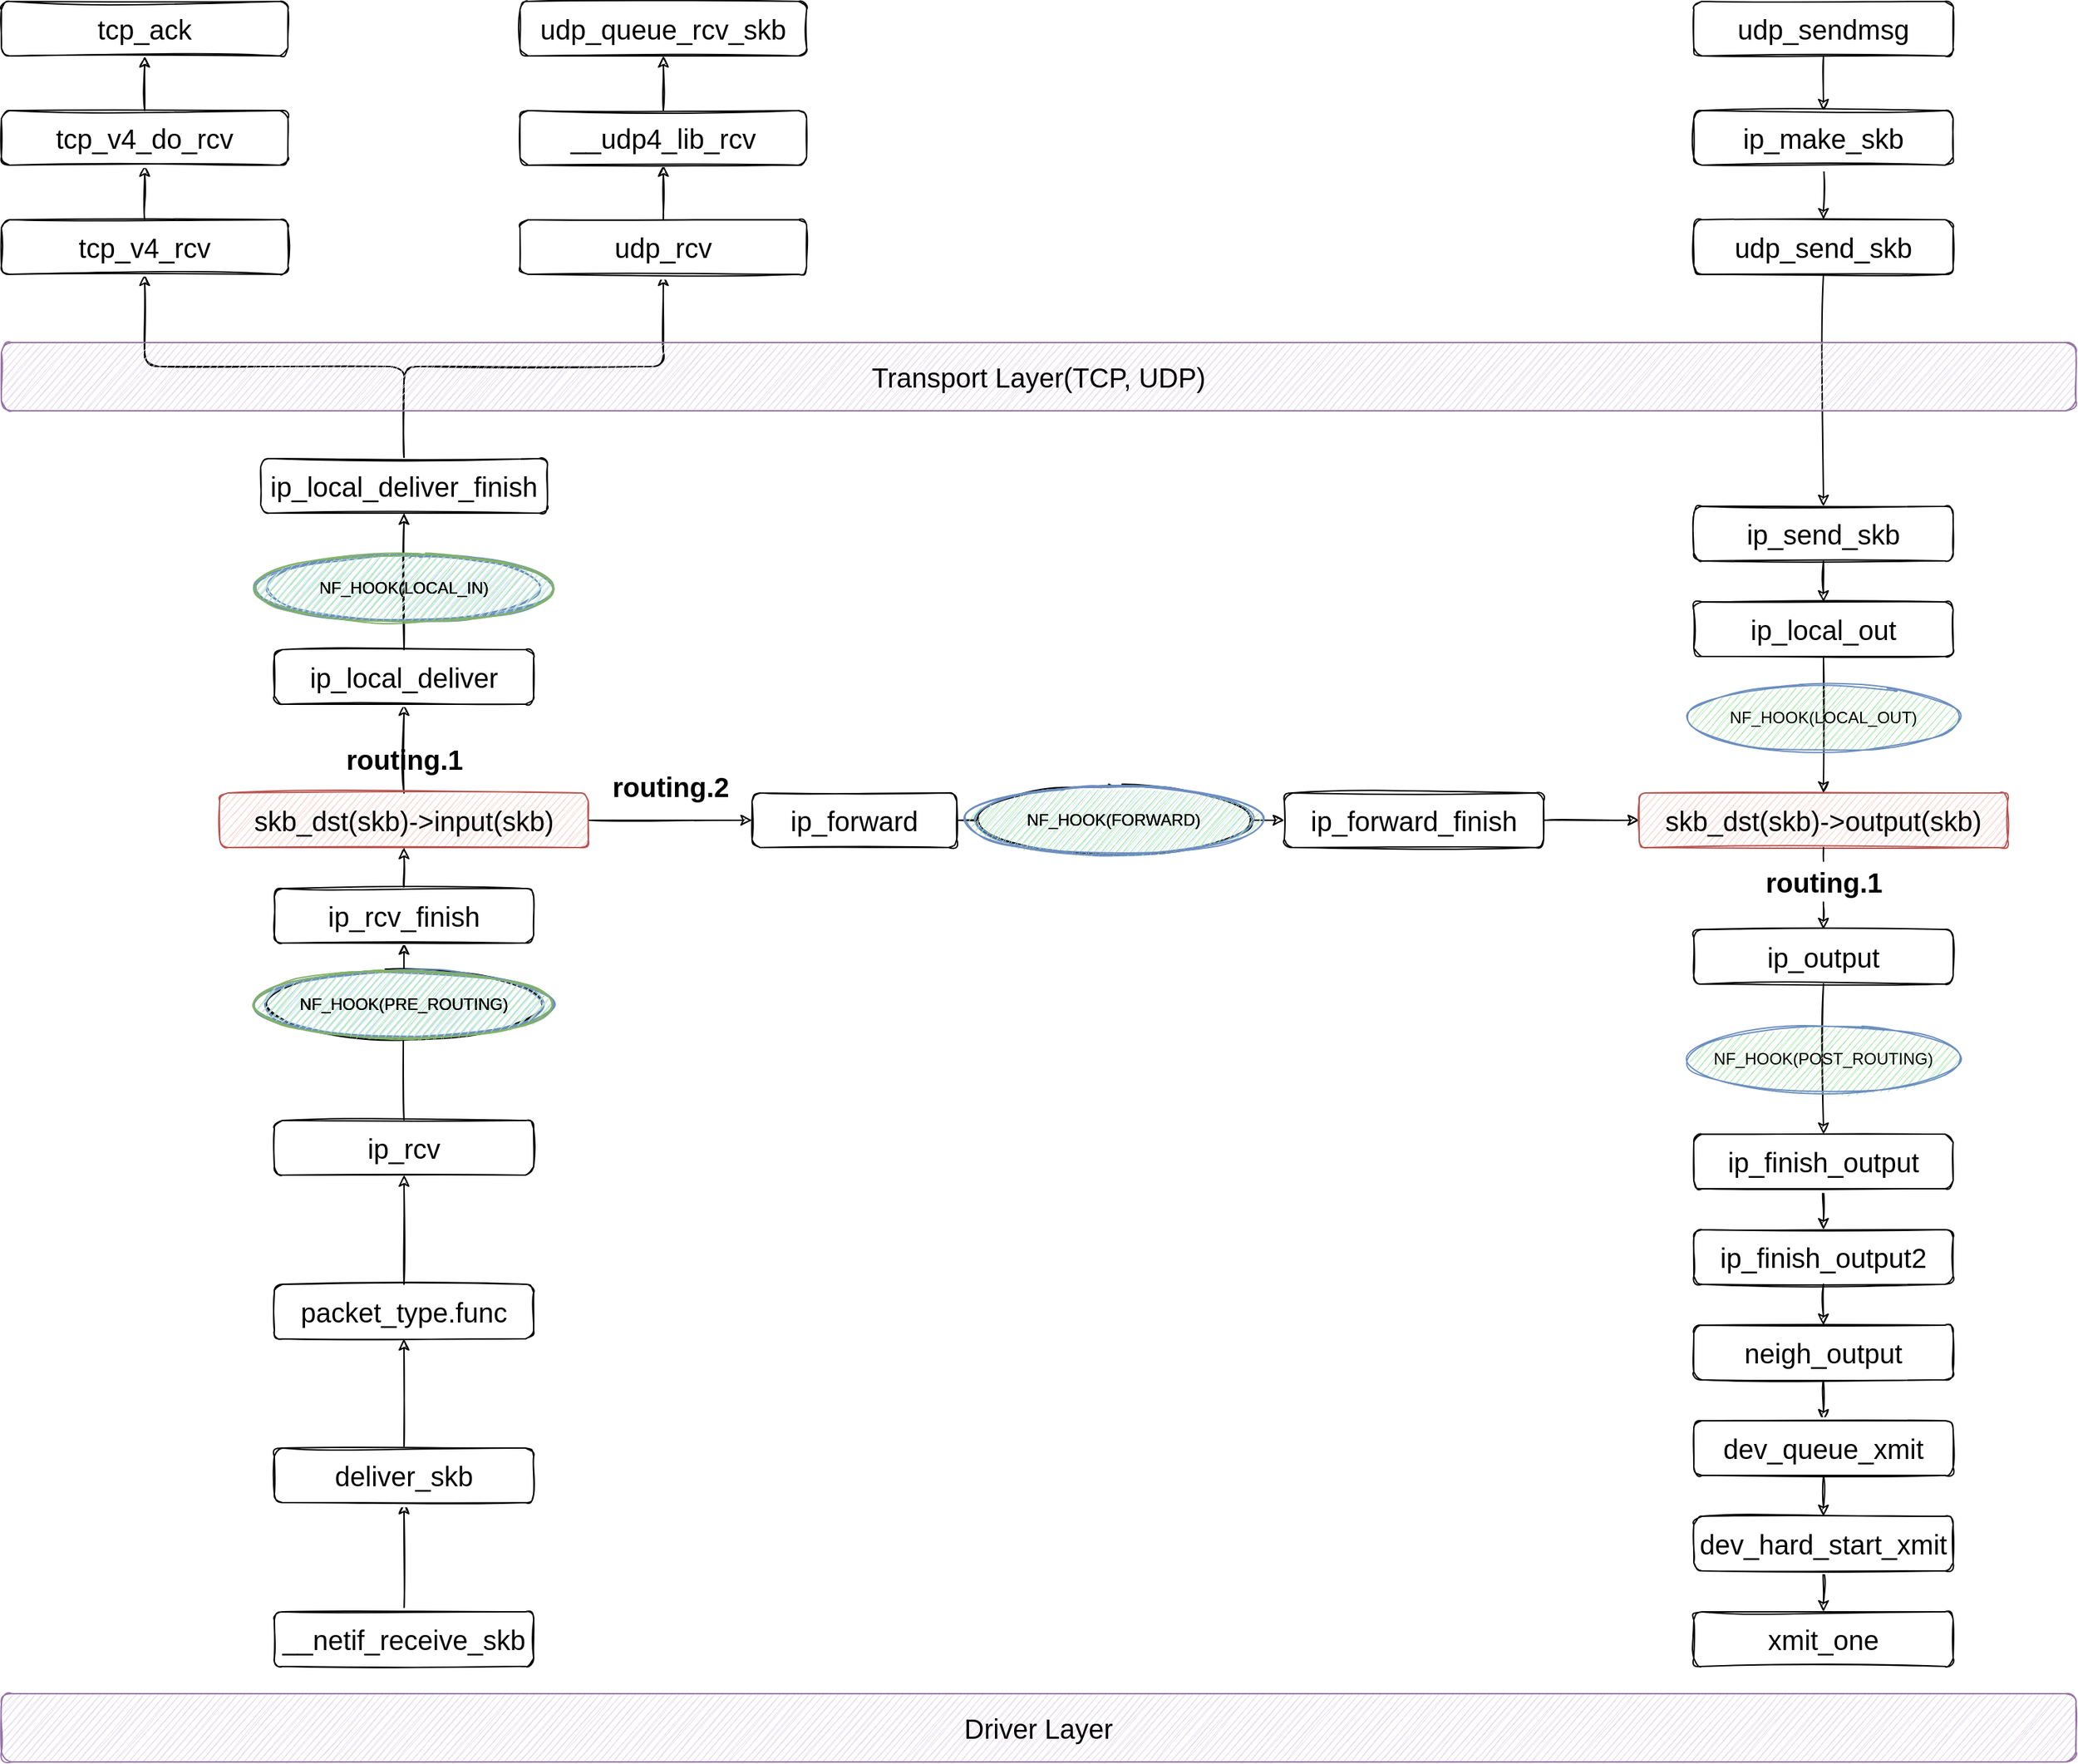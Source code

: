<mxfile version="16.0.0" type="device" pages="5"><diagram id="WF8TQDrix8E3Pu3KkRuC" name="outline"><mxGraphModel dx="1888" dy="1749" grid="1" gridSize="10" guides="1" tooltips="1" connect="1" arrows="1" fold="1" page="1" pageScale="1" pageWidth="850" pageHeight="1100" math="1" shadow="0"><root><mxCell id="0"/><mxCell id="1" parent="0"/><mxCell id="10" style="edgeStyle=none;html=1;entryX=0.5;entryY=1;entryDx=0;entryDy=0;sketch=1;" parent="1" source="5" target="6" edge="1"><mxGeometry relative="1" as="geometry"/></mxCell><mxCell id="5" value="__netif_receive_skb" style="whiteSpace=wrap;html=1;fontSize=20;sketch=1;rounded=1;" parent="1" vertex="1"><mxGeometry x="160" y="460" width="190" height="40" as="geometry"/></mxCell><mxCell id="11" style="edgeStyle=none;html=1;sketch=1;" parent="1" source="6" target="7" edge="1"><mxGeometry relative="1" as="geometry"/></mxCell><mxCell id="6" value="deliver_skb" style="whiteSpace=wrap;html=1;fontSize=20;sketch=1;rounded=1;" parent="1" vertex="1"><mxGeometry x="160" y="340" width="190" height="40" as="geometry"/></mxCell><mxCell id="14" style="edgeStyle=none;html=1;entryX=0.5;entryY=1;entryDx=0;entryDy=0;sketch=1;" parent="1" source="7" target="13" edge="1"><mxGeometry relative="1" as="geometry"/></mxCell><mxCell id="7" value="packet_type.func" style="whiteSpace=wrap;html=1;fontSize=20;sketch=1;rounded=1;" parent="1" vertex="1"><mxGeometry x="160" y="220" width="190" height="40" as="geometry"/></mxCell><mxCell id="16" style="edgeStyle=none;html=1;entryX=0.5;entryY=1;entryDx=0;entryDy=0;sketch=1;" parent="1" source="13" target="15" edge="1"><mxGeometry relative="1" as="geometry"/></mxCell><mxCell id="13" value="ip_rcv" style="whiteSpace=wrap;html=1;fontSize=20;sketch=1;rounded=1;" parent="1" vertex="1"><mxGeometry x="160" y="100" width="190" height="40" as="geometry"/></mxCell><mxCell id="19" style="edgeStyle=none;html=1;entryX=0.5;entryY=1;entryDx=0;entryDy=0;sketch=1;" parent="1" source="15" target="18" edge="1"><mxGeometry relative="1" as="geometry"/></mxCell><mxCell id="15" value="ip_rcv_finish" style="whiteSpace=wrap;html=1;fontSize=20;sketch=1;rounded=1;" parent="1" vertex="1"><mxGeometry x="160" y="-70" width="190" height="40" as="geometry"/></mxCell><mxCell id="17" value="NF_HOOK(PRE_ROUTING)" style="ellipse;whiteSpace=wrap;html=1;sketch=1;rounded=1;" parent="1" vertex="1"><mxGeometry x="150" y="-10" width="210" height="50" as="geometry"/></mxCell><mxCell id="22" style="edgeStyle=none;html=1;sketch=1;" parent="1" source="18" target="21" edge="1"><mxGeometry relative="1" as="geometry"/></mxCell><mxCell id="23" style="edgeStyle=none;html=1;entryX=0.5;entryY=1;entryDx=0;entryDy=0;sketch=1;" parent="1" source="18" target="20" edge="1"><mxGeometry relative="1" as="geometry"/></mxCell><mxCell id="18" value="skb_dst(skb)-&amp;gt;input(skb)" style="whiteSpace=wrap;html=1;fontSize=20;sketch=1;rounded=1;fillColor=#f8cecc;strokeColor=#b85450;" parent="1" vertex="1"><mxGeometry x="120" y="-140" width="270" height="40" as="geometry"/></mxCell><mxCell id="25" style="edgeStyle=none;html=1;sketch=1;" parent="1" source="20" target="24" edge="1"><mxGeometry relative="1" as="geometry"/></mxCell><mxCell id="20" value="ip_local_deliver" style="whiteSpace=wrap;html=1;fontSize=20;sketch=1;rounded=1;" parent="1" vertex="1"><mxGeometry x="160" y="-245" width="190" height="40" as="geometry"/></mxCell><mxCell id="35" style="edgeStyle=none;html=1;entryX=0;entryY=0.5;entryDx=0;entryDy=0;sketch=1;" parent="1" source="21" target="34" edge="1"><mxGeometry relative="1" as="geometry"><mxPoint x="780" y="-120" as="targetPoint"/></mxGeometry></mxCell><mxCell id="21" value="ip_forward" style="whiteSpace=wrap;html=1;fontSize=20;sketch=1;rounded=1;" parent="1" vertex="1"><mxGeometry x="510" y="-140" width="150" height="40" as="geometry"/></mxCell><mxCell id="uqpoFoul3p_Z3pqcFlaH-84" style="edgeStyle=orthogonalEdgeStyle;rounded=1;sketch=1;orthogonalLoop=1;jettySize=auto;html=1;entryX=0.5;entryY=1;entryDx=0;entryDy=0;fontSize=20;" parent="1" source="24" target="27" edge="1"><mxGeometry relative="1" as="geometry"/></mxCell><mxCell id="uqpoFoul3p_Z3pqcFlaH-85" style="edgeStyle=orthogonalEdgeStyle;rounded=1;sketch=1;orthogonalLoop=1;jettySize=auto;html=1;entryX=0.5;entryY=1;entryDx=0;entryDy=0;fontSize=20;" parent="1" source="24" target="uqpoFoul3p_Z3pqcFlaH-79" edge="1"><mxGeometry relative="1" as="geometry"/></mxCell><mxCell id="24" value="ip_local_deliver_finish" style="whiteSpace=wrap;html=1;fontSize=20;sketch=1;rounded=1;" parent="1" vertex="1"><mxGeometry x="150" y="-385" width="210" height="40" as="geometry"/></mxCell><mxCell id="26" value="NF_HOOK(LOCAL_IN)" style="ellipse;whiteSpace=wrap;html=1;sketch=1;rounded=1;fillColor=#dae8fc;strokeColor=#6c8ebf;" parent="1" vertex="1"><mxGeometry x="150" y="-315" width="210" height="50" as="geometry"/></mxCell><mxCell id="30" style="edgeStyle=none;html=1;entryX=0.5;entryY=1;entryDx=0;entryDy=0;sketch=1;" parent="1" source="27" target="29" edge="1"><mxGeometry relative="1" as="geometry"/></mxCell><mxCell id="27" value="tcp_v4_rcv" style="whiteSpace=wrap;html=1;fontSize=20;sketch=1;rounded=1;" parent="1" vertex="1"><mxGeometry x="-40" y="-560" width="210" height="40" as="geometry"/></mxCell><mxCell id="33" style="edgeStyle=none;html=1;entryX=0.5;entryY=1;entryDx=0;entryDy=0;sketch=1;" parent="1" source="29" target="31" edge="1"><mxGeometry relative="1" as="geometry"/></mxCell><mxCell id="29" value="tcp_v4_do_rcv" style="whiteSpace=wrap;html=1;fontSize=20;sketch=1;rounded=1;" parent="1" vertex="1"><mxGeometry x="-40" y="-640" width="210" height="40" as="geometry"/></mxCell><mxCell id="31" value="tcp_ack" style="whiteSpace=wrap;html=1;fontSize=20;sketch=1;rounded=1;" parent="1" vertex="1"><mxGeometry x="-40" y="-720" width="210" height="40" as="geometry"/></mxCell><mxCell id="38" style="edgeStyle=none;html=1;sketch=1;" parent="1" source="34" target="37" edge="1"><mxGeometry relative="1" as="geometry"/></mxCell><mxCell id="34" value="ip_forward_finish" style="whiteSpace=wrap;html=1;fontSize=20;sketch=1;rounded=1;" parent="1" vertex="1"><mxGeometry x="900" y="-140" width="190" height="40" as="geometry"/></mxCell><mxCell id="36" value="NF_HOOK(FORWARD)" style="ellipse;whiteSpace=wrap;html=1;sketch=1;rounded=1;" parent="1" vertex="1"><mxGeometry x="670" y="-145" width="210" height="50" as="geometry"/></mxCell><mxCell id="40" style="edgeStyle=none;html=1;entryX=0.5;entryY=0;entryDx=0;entryDy=0;sketch=1;startArrow=none;" parent="1" source="uqpoFoul3p_Z3pqcFlaH-86" target="39" edge="1"><mxGeometry relative="1" as="geometry"/></mxCell><mxCell id="37" value="skb_dst(skb)-&amp;gt;output(skb)" style="whiteSpace=wrap;html=1;fontSize=20;sketch=1;rounded=1;fillColor=#f8cecc;strokeColor=#b85450;" parent="1" vertex="1"><mxGeometry x="1160" y="-140" width="270" height="40" as="geometry"/></mxCell><mxCell id="43" style="edgeStyle=none;html=1;entryX=0.5;entryY=0;entryDx=0;entryDy=0;sketch=1;" parent="1" source="39" target="41" edge="1"><mxGeometry relative="1" as="geometry"/></mxCell><mxCell id="39" value="ip_output" style="whiteSpace=wrap;html=1;fontSize=20;sketch=1;rounded=1;" parent="1" vertex="1"><mxGeometry x="1200" y="-40" width="190" height="40" as="geometry"/></mxCell><mxCell id="44" style="edgeStyle=none;html=1;sketch=1;" parent="1" source="41" target="42" edge="1"><mxGeometry relative="1" as="geometry"/></mxCell><mxCell id="41" value="ip_finish_output" style="whiteSpace=wrap;html=1;fontSize=20;sketch=1;rounded=1;" parent="1" vertex="1"><mxGeometry x="1200" y="110" width="190" height="40" as="geometry"/></mxCell><mxCell id="50" style="edgeStyle=none;html=1;entryX=0.5;entryY=0;entryDx=0;entryDy=0;sketch=1;" parent="1" source="42" target="46" edge="1"><mxGeometry relative="1" as="geometry"/></mxCell><mxCell id="42" value="ip_finish_output2" style="whiteSpace=wrap;html=1;fontSize=20;sketch=1;rounded=1;" parent="1" vertex="1"><mxGeometry x="1200" y="180" width="190" height="40" as="geometry"/></mxCell><mxCell id="45" value="NF_HOOK(POST_ROUTING)" style="ellipse;whiteSpace=wrap;html=1;sketch=1;rounded=1;fillColor=#A2E8A7;strokeColor=#6c8ebf;" parent="1" vertex="1"><mxGeometry x="1190" y="30" width="210" height="50" as="geometry"/></mxCell><mxCell id="51" style="edgeStyle=none;html=1;entryX=0.5;entryY=0;entryDx=0;entryDy=0;sketch=1;" parent="1" source="46" target="47" edge="1"><mxGeometry relative="1" as="geometry"/></mxCell><mxCell id="46" value="neigh_output" style="whiteSpace=wrap;html=1;fontSize=20;sketch=1;rounded=1;" parent="1" vertex="1"><mxGeometry x="1200" y="250" width="190" height="40" as="geometry"/></mxCell><mxCell id="52" style="edgeStyle=none;html=1;entryX=0.5;entryY=0;entryDx=0;entryDy=0;sketch=1;" parent="1" source="47" target="48" edge="1"><mxGeometry relative="1" as="geometry"/></mxCell><mxCell id="47" value="dev_queue_xmit" style="whiteSpace=wrap;html=1;fontSize=20;sketch=1;rounded=1;" parent="1" vertex="1"><mxGeometry x="1200" y="320" width="190" height="40" as="geometry"/></mxCell><mxCell id="69" style="edgeStyle=none;html=1;entryX=0.5;entryY=0;entryDx=0;entryDy=0;sketch=1;" parent="1" source="48" target="70" edge="1"><mxGeometry relative="1" as="geometry"><mxPoint x="1295" y="560" as="targetPoint"/></mxGeometry></mxCell><mxCell id="48" value="dev_hard_start_xmit" style="whiteSpace=wrap;html=1;fontSize=20;sketch=1;rounded=1;" parent="1" vertex="1"><mxGeometry x="1200" y="390" width="190" height="40" as="geometry"/></mxCell><mxCell id="61" style="edgeStyle=none;html=1;sketch=1;" parent="1" source="53" target="54" edge="1"><mxGeometry relative="1" as="geometry"/></mxCell><mxCell id="53" value="udp_send_skb" style="whiteSpace=wrap;html=1;fontSize=20;sketch=1;rounded=1;" parent="1" vertex="1"><mxGeometry x="1200" y="-560" width="190" height="40" as="geometry"/></mxCell><mxCell id="60" style="edgeStyle=none;html=1;entryX=0.5;entryY=0;entryDx=0;entryDy=0;sketch=1;" parent="1" source="54" target="55" edge="1"><mxGeometry relative="1" as="geometry"/></mxCell><mxCell id="54" value="ip_send_skb" style="whiteSpace=wrap;html=1;fontSize=20;sketch=1;rounded=1;" parent="1" vertex="1"><mxGeometry x="1200" y="-350" width="190" height="40" as="geometry"/></mxCell><mxCell id="59" style="edgeStyle=none;html=1;entryX=0.5;entryY=0;entryDx=0;entryDy=0;sketch=1;" parent="1" source="55" target="37" edge="1"><mxGeometry relative="1" as="geometry"/></mxCell><mxCell id="55" value="ip_local_out" style="whiteSpace=wrap;html=1;fontSize=20;sketch=1;rounded=1;" parent="1" vertex="1"><mxGeometry x="1200" y="-280" width="190" height="40" as="geometry"/></mxCell><mxCell id="58" value="NF_HOOK(LOCAL_OUT)" style="ellipse;whiteSpace=wrap;html=1;sketch=1;rounded=1;fillColor=#A2E8A7;strokeColor=#6c8ebf;" parent="1" vertex="1"><mxGeometry x="1190" y="-220" width="210" height="50" as="geometry"/></mxCell><mxCell id="68" style="edgeStyle=none;html=1;sketch=1;" parent="1" source="64" target="66" edge="1"><mxGeometry relative="1" as="geometry"/></mxCell><mxCell id="64" value="udp_sendmsg" style="whiteSpace=wrap;html=1;fontSize=20;sketch=1;rounded=1;" parent="1" vertex="1"><mxGeometry x="1200" y="-720" width="190" height="40" as="geometry"/></mxCell><mxCell id="67" style="edgeStyle=none;html=1;sketch=1;" parent="1" source="66" target="53" edge="1"><mxGeometry relative="1" as="geometry"/></mxCell><mxCell id="66" value="ip_make_skb" style="whiteSpace=wrap;html=1;fontSize=20;sketch=1;rounded=1;" parent="1" vertex="1"><mxGeometry x="1200" y="-640" width="190" height="40" as="geometry"/></mxCell><mxCell id="70" value="xmit_one" style="whiteSpace=wrap;html=1;fontSize=20;sketch=1;rounded=1;" parent="1" vertex="1"><mxGeometry x="1200" y="460" width="190" height="40" as="geometry"/></mxCell><mxCell id="uqpoFoul3p_Z3pqcFlaH-72" value="NF_HOOK(PRE_ROUTING)" style="ellipse;whiteSpace=wrap;html=1;sketch=1;rounded=1;fillColor=#dae8fc;strokeColor=#6c8ebf;" parent="1" vertex="1"><mxGeometry x="150" y="-10" width="210" height="50" as="geometry"/></mxCell><mxCell id="uqpoFoul3p_Z3pqcFlaH-73" value="NF_HOOK(FORWARD)" style="ellipse;whiteSpace=wrap;html=1;sketch=1;rounded=1;fillColor=#dae8fc;strokeColor=#6c8ebf;" parent="1" vertex="1"><mxGeometry x="670" y="-145" width="210" height="50" as="geometry"/></mxCell><mxCell id="uqpoFoul3p_Z3pqcFlaH-77" value="routing.1" style="text;html=1;align=center;verticalAlign=middle;resizable=0;points=[];autosize=1;strokeColor=none;fillColor=none;fontSize=20;fontStyle=1" parent="1" vertex="1"><mxGeometry x="205" y="-180" width="100" height="30" as="geometry"/></mxCell><mxCell id="uqpoFoul3p_Z3pqcFlaH-78" value="routing.2" style="text;html=1;align=center;verticalAlign=middle;resizable=0;points=[];autosize=1;strokeColor=none;fillColor=none;fontSize=20;fontStyle=1" parent="1" vertex="1"><mxGeometry x="400" y="-160" width="100" height="30" as="geometry"/></mxCell><mxCell id="uqpoFoul3p_Z3pqcFlaH-81" style="edgeStyle=orthogonalEdgeStyle;rounded=1;sketch=1;orthogonalLoop=1;jettySize=auto;html=1;entryX=0.5;entryY=1;entryDx=0;entryDy=0;fontSize=20;" parent="1" source="uqpoFoul3p_Z3pqcFlaH-79" target="uqpoFoul3p_Z3pqcFlaH-80" edge="1"><mxGeometry relative="1" as="geometry"/></mxCell><mxCell id="uqpoFoul3p_Z3pqcFlaH-79" value="udp_rcv" style="whiteSpace=wrap;html=1;fontSize=20;sketch=1;rounded=1;" parent="1" vertex="1"><mxGeometry x="340" y="-560" width="210" height="40" as="geometry"/></mxCell><mxCell id="uqpoFoul3p_Z3pqcFlaH-83" style="edgeStyle=orthogonalEdgeStyle;rounded=1;sketch=1;orthogonalLoop=1;jettySize=auto;html=1;fontSize=20;" parent="1" source="uqpoFoul3p_Z3pqcFlaH-80" target="uqpoFoul3p_Z3pqcFlaH-82" edge="1"><mxGeometry relative="1" as="geometry"/></mxCell><mxCell id="uqpoFoul3p_Z3pqcFlaH-80" value="__udp4_lib_rcv" style="whiteSpace=wrap;html=1;fontSize=20;sketch=1;rounded=1;" parent="1" vertex="1"><mxGeometry x="340" y="-640" width="210" height="40" as="geometry"/></mxCell><mxCell id="uqpoFoul3p_Z3pqcFlaH-82" value="udp_queue_rcv_skb" style="whiteSpace=wrap;html=1;fontSize=20;sketch=1;rounded=1;" parent="1" vertex="1"><mxGeometry x="340" y="-720" width="210" height="40" as="geometry"/></mxCell><mxCell id="uqpoFoul3p_Z3pqcFlaH-86" value="routing.1" style="text;html=1;align=center;verticalAlign=middle;resizable=0;points=[];autosize=1;strokeColor=none;fillColor=none;fontSize=20;fontStyle=1" parent="1" vertex="1"><mxGeometry x="1245" y="-90" width="100" height="30" as="geometry"/></mxCell><mxCell id="uqpoFoul3p_Z3pqcFlaH-87" value="" style="edgeStyle=none;html=1;entryX=0.5;entryY=0;entryDx=0;entryDy=0;sketch=1;endArrow=none;" parent="1" source="37" target="uqpoFoul3p_Z3pqcFlaH-86" edge="1"><mxGeometry relative="1" as="geometry"><mxPoint x="1295" y="-100" as="sourcePoint"/><mxPoint x="1295" y="-40" as="targetPoint"/></mxGeometry></mxCell><mxCell id="7pCYdvlI91wZP-YDG399-70" value="Driver Layer" style="whiteSpace=wrap;html=1;fontSize=20;sketch=1;rounded=1;fillColor=#e1d5e7;strokeColor=#9673a6;" parent="1" vertex="1"><mxGeometry x="-40" y="520" width="1520" height="50" as="geometry"/></mxCell><mxCell id="7pCYdvlI91wZP-YDG399-71" value="Transport Layer(TCP, UDP)" style="whiteSpace=wrap;html=1;fontSize=20;sketch=1;rounded=1;fillColor=#e1d5e7;strokeColor=#9673a6;" parent="1" vertex="1"><mxGeometry x="-40" y="-470" width="1520" height="50" as="geometry"/></mxCell><mxCell id="7pCYdvlI91wZP-YDG399-72" value="NF_HOOK(PRE_ROUTING)" style="ellipse;whiteSpace=wrap;html=1;sketch=1;rounded=1;fillColor=#dae8fc;strokeColor=#6c8ebf;" parent="1" vertex="1"><mxGeometry x="150" y="-10" width="210" height="50" as="geometry"/></mxCell><mxCell id="7pCYdvlI91wZP-YDG399-73" value="NF_HOOK(LOCAL_IN)" style="ellipse;whiteSpace=wrap;html=1;sketch=1;rounded=1;fillColor=#dae8fc;strokeColor=#6c8ebf;" parent="1" vertex="1"><mxGeometry x="150" y="-315" width="210" height="50" as="geometry"/></mxCell><mxCell id="7pCYdvlI91wZP-YDG399-74" value="NF_HOOK(PRE_ROUTING)" style="ellipse;whiteSpace=wrap;html=1;sketch=1;rounded=1;fillColor=#dae8fc;strokeColor=#6c8ebf;" parent="1" vertex="1"><mxGeometry x="150" y="-10" width="210" height="50" as="geometry"/></mxCell><mxCell id="7pCYdvlI91wZP-YDG399-75" value="NF_HOOK(LOCAL_IN)" style="ellipse;whiteSpace=wrap;html=1;sketch=1;rounded=1;fillColor=#dae8fc;strokeColor=#6c8ebf;" parent="1" vertex="1"><mxGeometry x="150" y="-315" width="210" height="50" as="geometry"/></mxCell><mxCell id="7pCYdvlI91wZP-YDG399-76" value="NF_HOOK(PRE_ROUTING)" style="ellipse;whiteSpace=wrap;html=1;sketch=1;rounded=1;fillColor=#A2E8A7;strokeColor=#82b366;" parent="1" vertex="1"><mxGeometry x="150" y="-10" width="210" height="50" as="geometry"/></mxCell><mxCell id="7pCYdvlI91wZP-YDG399-77" value="NF_HOOK(LOCAL_IN)" style="ellipse;whiteSpace=wrap;html=1;sketch=1;rounded=1;fillColor=#A2E8A7;strokeColor=#82b366;" parent="1" vertex="1"><mxGeometry x="150" y="-315" width="210" height="50" as="geometry"/></mxCell><mxCell id="7pCYdvlI91wZP-YDG399-78" value="NF_HOOK(FORWARD)" style="ellipse;whiteSpace=wrap;html=1;sketch=1;rounded=1;fillColor=#A2E8A7;strokeColor=#6c8ebf;" parent="1" vertex="1"><mxGeometry x="670" y="-145" width="210" height="50" as="geometry"/></mxCell></root></mxGraphModel></diagram><diagram id="u36vSgisKW6UntgGQqqp" name="veth"><mxGraphModel dx="1038" dy="649" grid="1" gridSize="10" guides="1" tooltips="1" connect="1" arrows="1" fold="1" page="1" pageScale="1" pageWidth="850" pageHeight="1100" math="0" shadow="0"><root><mxCell id="KUZxUF0tMMy5LbFuy8yn-0"/><mxCell id="KUZxUF0tMMy5LbFuy8yn-1" parent="KUZxUF0tMMy5LbFuy8yn-0"/><mxCell id="KUZxUF0tMMy5LbFuy8yn-2" value="" style="whiteSpace=wrap;html=1;fontSize=18;sketch=1;fillColor=#f5f5f5;fontColor=#333333;strokeColor=#666666;" parent="KUZxUF0tMMy5LbFuy8yn-1" vertex="1"><mxGeometry x="110" y="130" width="270" height="80" as="geometry"/></mxCell><mxCell id="KUZxUF0tMMy5LbFuy8yn-3" value="Namespace0" style="text;html=1;align=center;verticalAlign=middle;resizable=0;points=[];autosize=1;strokeColor=none;fillColor=none;fontSize=18;sketch=1;" parent="KUZxUF0tMMy5LbFuy8yn-1" vertex="1"><mxGeometry x="185" y="95" width="120" height="30" as="geometry"/></mxCell><mxCell id="KUZxUF0tMMy5LbFuy8yn-4" value="192.168.10.1/24" style="whiteSpace=wrap;html=1;fontSize=18;sketch=1;fillColor=#f8cecc;strokeColor=#b85450;" parent="KUZxUF0tMMy5LbFuy8yn-1" vertex="1"><mxGeometry x="145" y="150" width="200" height="40" as="geometry"/></mxCell><mxCell id="KUZxUF0tMMy5LbFuy8yn-5" value="" style="whiteSpace=wrap;html=1;fontSize=18;sketch=1;fillColor=#f5f5f5;fontColor=#333333;strokeColor=#666666;" parent="KUZxUF0tMMy5LbFuy8yn-1" vertex="1"><mxGeometry x="580" y="130" width="270" height="80" as="geometry"/></mxCell><mxCell id="KUZxUF0tMMy5LbFuy8yn-6" value="Namespace1" style="text;html=1;align=center;verticalAlign=middle;resizable=0;points=[];autosize=1;strokeColor=none;fillColor=none;fontSize=18;sketch=1;" parent="KUZxUF0tMMy5LbFuy8yn-1" vertex="1"><mxGeometry x="655" y="95" width="120" height="30" as="geometry"/></mxCell><mxCell id="KUZxUF0tMMy5LbFuy8yn-7" value="192.168.10.2/24" style="whiteSpace=wrap;html=1;fontSize=18;sketch=1;fillColor=#f8cecc;strokeColor=#b85450;" parent="KUZxUF0tMMy5LbFuy8yn-1" vertex="1"><mxGeometry x="615" y="150" width="200" height="40" as="geometry"/></mxCell><mxCell id="KUZxUF0tMMy5LbFuy8yn-8" value="veth0" style="whiteSpace=wrap;html=1;fontSize=18;sketch=1;fillColor=#dae8fc;strokeColor=#6c8ebf;" parent="KUZxUF0tMMy5LbFuy8yn-1" vertex="1"><mxGeometry x="345" y="145" width="75" height="50" as="geometry"/></mxCell><mxCell id="KUZxUF0tMMy5LbFuy8yn-9" value="veth1" style="whiteSpace=wrap;html=1;fontSize=18;sketch=1;fillColor=#dae8fc;strokeColor=#6c8ebf;" parent="KUZxUF0tMMy5LbFuy8yn-1" vertex="1"><mxGeometry x="535" y="145" width="80" height="50" as="geometry"/></mxCell><mxCell id="KUZxUF0tMMy5LbFuy8yn-10" value="" style="endArrow=classic;html=1;fontSize=18;exitX=1;exitY=0.25;exitDx=0;exitDy=0;entryX=0;entryY=0.25;entryDx=0;entryDy=0;sketch=1;" parent="KUZxUF0tMMy5LbFuy8yn-1" source="KUZxUF0tMMy5LbFuy8yn-8" target="KUZxUF0tMMy5LbFuy8yn-9" edge="1"><mxGeometry width="50" height="50" relative="1" as="geometry"><mxPoint x="490" y="320" as="sourcePoint"/><mxPoint x="540" y="270" as="targetPoint"/></mxGeometry></mxCell><mxCell id="KUZxUF0tMMy5LbFuy8yn-11" value="" style="endArrow=classic;html=1;fontSize=18;exitX=0;exitY=0.75;exitDx=0;exitDy=0;entryX=1;entryY=0.75;entryDx=0;entryDy=0;sketch=1;" parent="KUZxUF0tMMy5LbFuy8yn-1" source="KUZxUF0tMMy5LbFuy8yn-9" target="KUZxUF0tMMy5LbFuy8yn-8" edge="1"><mxGeometry width="50" height="50" relative="1" as="geometry"><mxPoint x="430" y="170" as="sourcePoint"/><mxPoint x="420" y="210" as="targetPoint"/></mxGeometry></mxCell></root></mxGraphModel></diagram><diagram id="G7wCO2WxFspQ81E_qQDW" name="docker"><mxGraphModel dx="1483" dy="927" grid="1" gridSize="10" guides="1" tooltips="1" connect="1" arrows="1" fold="1" page="1" pageScale="1" pageWidth="827" pageHeight="1169" math="0" shadow="0"><root><mxCell id="toDxcpczKBTPmZO5njt--0"/><mxCell id="toDxcpczKBTPmZO5njt--1" parent="toDxcpczKBTPmZO5njt--0"/><mxCell id="Jn0o_-Qnfw8ouwS1SkmA-17" value="" style="whiteSpace=wrap;html=1;fontSize=18;sketch=1;rounded=1;arcSize=4;" vertex="1" parent="toDxcpczKBTPmZO5njt--1"><mxGeometry x="60" y="60" width="900" height="550" as="geometry"/></mxCell><mxCell id="vIpEGBDnxBOKCLveG7U4-0" value="Container0" style="whiteSpace=wrap;html=1;fontSize=18;sketch=1;fillColor=#ffe6cc;strokeColor=#d79b00;" vertex="1" parent="toDxcpczKBTPmZO5njt--1"><mxGeometry x="90" y="120" width="230" height="80" as="geometry"/></mxCell><mxCell id="Jn0o_-Qnfw8ouwS1SkmA-11" style="edgeStyle=orthogonalEdgeStyle;rounded=1;sketch=1;orthogonalLoop=1;jettySize=auto;html=1;fontSize=20;" edge="1" parent="toDxcpczKBTPmZO5njt--1" source="vIpEGBDnxBOKCLveG7U4-1" target="Jn0o_-Qnfw8ouwS1SkmA-7"><mxGeometry relative="1" as="geometry"/></mxCell><mxCell id="vIpEGBDnxBOKCLveG7U4-1" value="eth0" style="whiteSpace=wrap;html=1;fontSize=18;sketch=1;fillColor=#dae8fc;strokeColor=#6c8ebf;" vertex="1" parent="toDxcpczKBTPmZO5njt--1"><mxGeometry x="160" y="180" width="100" height="40" as="geometry"/></mxCell><mxCell id="Jn0o_-Qnfw8ouwS1SkmA-2" value="Container1" style="whiteSpace=wrap;html=1;fontSize=18;sketch=1;fillColor=#ffe6cc;strokeColor=#d79b00;" vertex="1" parent="toDxcpczKBTPmZO5njt--1"><mxGeometry x="390" y="120" width="230" height="80" as="geometry"/></mxCell><mxCell id="Jn0o_-Qnfw8ouwS1SkmA-12" style="edgeStyle=orthogonalEdgeStyle;rounded=1;sketch=1;orthogonalLoop=1;jettySize=auto;html=1;entryX=0.5;entryY=0;entryDx=0;entryDy=0;fontSize=20;" edge="1" parent="toDxcpczKBTPmZO5njt--1" source="Jn0o_-Qnfw8ouwS1SkmA-3" target="Jn0o_-Qnfw8ouwS1SkmA-8"><mxGeometry relative="1" as="geometry"/></mxCell><mxCell id="Jn0o_-Qnfw8ouwS1SkmA-3" value="eth1" style="whiteSpace=wrap;html=1;fontSize=18;sketch=1;fillColor=#dae8fc;strokeColor=#6c8ebf;" vertex="1" parent="toDxcpczKBTPmZO5njt--1"><mxGeometry x="460" y="180" width="100" height="40" as="geometry"/></mxCell><mxCell id="Jn0o_-Qnfw8ouwS1SkmA-4" value="Container2" style="whiteSpace=wrap;html=1;fontSize=18;sketch=1;fillColor=#ffe6cc;strokeColor=#d79b00;" vertex="1" parent="toDxcpczKBTPmZO5njt--1"><mxGeometry x="690" y="120" width="230" height="80" as="geometry"/></mxCell><mxCell id="Jn0o_-Qnfw8ouwS1SkmA-13" style="edgeStyle=orthogonalEdgeStyle;rounded=1;sketch=1;orthogonalLoop=1;jettySize=auto;html=1;entryX=0.5;entryY=0;entryDx=0;entryDy=0;fontSize=20;" edge="1" parent="toDxcpczKBTPmZO5njt--1" source="Jn0o_-Qnfw8ouwS1SkmA-5" target="Jn0o_-Qnfw8ouwS1SkmA-9"><mxGeometry relative="1" as="geometry"/></mxCell><mxCell id="Jn0o_-Qnfw8ouwS1SkmA-5" value="eth2" style="whiteSpace=wrap;html=1;fontSize=18;sketch=1;fillColor=#dae8fc;strokeColor=#6c8ebf;" vertex="1" parent="toDxcpczKBTPmZO5njt--1"><mxGeometry x="760" y="180" width="100" height="40" as="geometry"/></mxCell><mxCell id="Jn0o_-Qnfw8ouwS1SkmA-15" style="edgeStyle=orthogonalEdgeStyle;rounded=1;sketch=1;orthogonalLoop=1;jettySize=auto;html=1;fontSize=20;" edge="1" parent="toDxcpczKBTPmZO5njt--1" source="Jn0o_-Qnfw8ouwS1SkmA-6" target="Jn0o_-Qnfw8ouwS1SkmA-14"><mxGeometry relative="1" as="geometry"/></mxCell><mxCell id="Jn0o_-Qnfw8ouwS1SkmA-6" value="Docker0 172.10.0.1/16" style="whiteSpace=wrap;html=1;fontSize=18;sketch=1;fillColor=#ffe6cc;strokeColor=#d79b00;" vertex="1" parent="toDxcpczKBTPmZO5njt--1"><mxGeometry x="80" y="360" width="860" height="80" as="geometry"/></mxCell><mxCell id="Jn0o_-Qnfw8ouwS1SkmA-7" value="veth0" style="whiteSpace=wrap;html=1;fontSize=18;sketch=1;fillColor=#dae8fc;strokeColor=#6c8ebf;" vertex="1" parent="toDxcpczKBTPmZO5njt--1"><mxGeometry x="160" y="340" width="100" height="40" as="geometry"/></mxCell><mxCell id="Jn0o_-Qnfw8ouwS1SkmA-8" value="veth1" style="whiteSpace=wrap;html=1;fontSize=18;sketch=1;fillColor=#dae8fc;strokeColor=#6c8ebf;" vertex="1" parent="toDxcpczKBTPmZO5njt--1"><mxGeometry x="460" y="340" width="100" height="40" as="geometry"/></mxCell><mxCell id="Jn0o_-Qnfw8ouwS1SkmA-9" value="veth2" style="whiteSpace=wrap;html=1;fontSize=18;sketch=1;fillColor=#dae8fc;strokeColor=#6c8ebf;" vertex="1" parent="toDxcpczKBTPmZO5njt--1"><mxGeometry x="760" y="340" width="100" height="40" as="geometry"/></mxCell><mxCell id="Jn0o_-Qnfw8ouwS1SkmA-14" value="eth0(physical)" style="whiteSpace=wrap;html=1;fontSize=18;sketch=1;fillColor=#dae8fc;strokeColor=#6c8ebf;" vertex="1" parent="toDxcpczKBTPmZO5njt--1"><mxGeometry x="420" y="585" width="180" height="45" as="geometry"/></mxCell><mxCell id="Jn0o_-Qnfw8ouwS1SkmA-16" value="ip_forward" style="text;html=1;align=center;verticalAlign=middle;resizable=0;points=[];autosize=1;strokeColor=none;fillColor=none;fontSize=20;" vertex="1" parent="toDxcpczKBTPmZO5njt--1"><mxGeometry x="510" y="500" width="110" height="30" as="geometry"/></mxCell><mxCell id="Jn0o_-Qnfw8ouwS1SkmA-18" value="Host" style="text;html=1;align=center;verticalAlign=middle;resizable=0;points=[];autosize=1;strokeColor=none;fillColor=none;fontSize=20;" vertex="1" parent="toDxcpczKBTPmZO5njt--1"><mxGeometry x="840" y="570" width="60" height="30" as="geometry"/></mxCell></root></mxGraphModel></diagram><diagram id="GYyVLAfx6RLWsdTNtXPn" name="napi"><mxGraphModel dx="1221" dy="1933" grid="1" gridSize="10" guides="1" tooltips="1" connect="1" arrows="1" fold="1" page="1" pageScale="1" pageWidth="827" pageHeight="1169" math="0" shadow="0"><root><mxCell id="1YUzyGVUO9RYgo_e0xKp-0"/><mxCell id="1YUzyGVUO9RYgo_e0xKp-1" parent="1YUzyGVUO9RYgo_e0xKp-0"/><mxCell id="oUfybiFFdFLZf5Imm2xG-15" style="edgeStyle=orthogonalEdgeStyle;rounded=0;orthogonalLoop=1;jettySize=auto;html=1;" parent="1YUzyGVUO9RYgo_e0xKp-1" source="oUfybiFFdFLZf5Imm2xG-0" target="oUfybiFFdFLZf5Imm2xG-3" edge="1"><mxGeometry relative="1" as="geometry"><Array as="points"><mxPoint x="640" y="-35"/></Array></mxGeometry></mxCell><mxCell id="oUfybiFFdFLZf5Imm2xG-41" style="edgeStyle=orthogonalEdgeStyle;rounded=0;orthogonalLoop=1;jettySize=auto;html=1;fontSize=24;" parent="1YUzyGVUO9RYgo_e0xKp-1" source="oUfybiFFdFLZf5Imm2xG-0" target="oUfybiFFdFLZf5Imm2xG-2" edge="1"><mxGeometry relative="1" as="geometry"><Array as="points"><mxPoint x="215" y="-35"/></Array></mxGeometry></mxCell><mxCell id="oUfybiFFdFLZf5Imm2xG-0" value="hw IRQ" style="whiteSpace=wrap;html=1;fontSize=20;sketch=1;rounded=1;" parent="1YUzyGVUO9RYgo_e0xKp-1" vertex="1"><mxGeometry x="360" y="-50" width="140" height="30" as="geometry"/></mxCell><mxCell id="oUfybiFFdFLZf5Imm2xG-9" style="edgeStyle=orthogonalEdgeStyle;rounded=0;orthogonalLoop=1;jettySize=auto;html=1;fillColor=#fff2cc;strokeColor=#d6b656;" parent="1YUzyGVUO9RYgo_e0xKp-1" source="oUfybiFFdFLZf5Imm2xG-2" target="oUfybiFFdFLZf5Imm2xG-7" edge="1"><mxGeometry relative="1" as="geometry"/></mxCell><mxCell id="oUfybiFFdFLZf5Imm2xG-2" value="netif_rx" style="whiteSpace=wrap;html=1;fontSize=20;sketch=1;rounded=1;fillColor=#fff2cc;strokeColor=#d6b656;" parent="1YUzyGVUO9RYgo_e0xKp-1" vertex="1"><mxGeometry x="145" y="80" width="140" height="30" as="geometry"/></mxCell><mxCell id="oUfybiFFdFLZf5Imm2xG-11" style="edgeStyle=orthogonalEdgeStyle;rounded=0;orthogonalLoop=1;jettySize=auto;html=1;" parent="1YUzyGVUO9RYgo_e0xKp-1" source="oUfybiFFdFLZf5Imm2xG-3" target="oUfybiFFdFLZf5Imm2xG-4" edge="1"><mxGeometry relative="1" as="geometry"><Array as="points"><mxPoint x="640" y="290"/><mxPoint x="430" y="290"/></Array></mxGeometry></mxCell><mxCell id="oUfybiFFdFLZf5Imm2xG-3" value="napi_schedule" style="whiteSpace=wrap;html=1;fontSize=20;sketch=1;rounded=1;fillColor=#d5e8d4;strokeColor=#82b366;" parent="1YUzyGVUO9RYgo_e0xKp-1" vertex="1"><mxGeometry x="550" y="145" width="180" height="40" as="geometry"/></mxCell><mxCell id="oUfybiFFdFLZf5Imm2xG-40" style="edgeStyle=orthogonalEdgeStyle;rounded=0;orthogonalLoop=1;jettySize=auto;html=1;entryX=0.5;entryY=0;entryDx=0;entryDy=0;fontSize=24;" parent="1YUzyGVUO9RYgo_e0xKp-1" source="oUfybiFFdFLZf5Imm2xG-4" target="oUfybiFFdFLZf5Imm2xG-5" edge="1"><mxGeometry relative="1" as="geometry"/></mxCell><mxCell id="oUfybiFFdFLZf5Imm2xG-4" value="__napi_schedule" style="whiteSpace=wrap;html=1;fontSize=20;sketch=1;rounded=1;" parent="1YUzyGVUO9RYgo_e0xKp-1" vertex="1"><mxGeometry x="340" y="350" width="180" height="30" as="geometry"/></mxCell><mxCell id="oUfybiFFdFLZf5Imm2xG-22" style="edgeStyle=orthogonalEdgeStyle;rounded=0;orthogonalLoop=1;jettySize=auto;html=1;entryX=0.5;entryY=0;entryDx=0;entryDy=0;" parent="1YUzyGVUO9RYgo_e0xKp-1" source="oUfybiFFdFLZf5Imm2xG-5" target="oUfybiFFdFLZf5Imm2xG-16" edge="1"><mxGeometry relative="1" as="geometry"/></mxCell><mxCell id="oUfybiFFdFLZf5Imm2xG-5" value="raise soft IRQ" style="whiteSpace=wrap;html=1;fontSize=20;sketch=1;rounded=1;" parent="1YUzyGVUO9RYgo_e0xKp-1" vertex="1"><mxGeometry x="340" y="410" width="180" height="30" as="geometry"/></mxCell><mxCell id="oUfybiFFdFLZf5Imm2xG-10" style="edgeStyle=orthogonalEdgeStyle;rounded=0;orthogonalLoop=1;jettySize=auto;html=1;fillColor=#fff2cc;strokeColor=#d6b656;" parent="1YUzyGVUO9RYgo_e0xKp-1" source="oUfybiFFdFLZf5Imm2xG-7" target="oUfybiFFdFLZf5Imm2xG-8" edge="1"><mxGeometry relative="1" as="geometry"/></mxCell><mxCell id="oUfybiFFdFLZf5Imm2xG-7" value="netif_rx_internal" style="whiteSpace=wrap;html=1;fontSize=20;sketch=1;rounded=1;fillColor=#fff2cc;strokeColor=#d6b656;" parent="1YUzyGVUO9RYgo_e0xKp-1" vertex="1"><mxGeometry x="125" y="145" width="180" height="30" as="geometry"/></mxCell><mxCell id="oUfybiFFdFLZf5Imm2xG-42" style="edgeStyle=orthogonalEdgeStyle;rounded=0;orthogonalLoop=1;jettySize=auto;html=1;entryX=0.5;entryY=0;entryDx=0;entryDy=0;fontSize=24;" parent="1YUzyGVUO9RYgo_e0xKp-1" source="oUfybiFFdFLZf5Imm2xG-8" target="oUfybiFFdFLZf5Imm2xG-4" edge="1"><mxGeometry relative="1" as="geometry"><Array as="points"><mxPoint x="215" y="290"/><mxPoint x="430" y="290"/></Array></mxGeometry></mxCell><mxCell id="oUfybiFFdFLZf5Imm2xG-8" value="enqueue_to_backlog" style="whiteSpace=wrap;html=1;fontSize=20;sketch=1;rounded=1;fillColor=#fff2cc;strokeColor=#d6b656;" parent="1YUzyGVUO9RYgo_e0xKp-1" vertex="1"><mxGeometry x="110" y="210" width="210" height="30" as="geometry"/></mxCell><mxCell id="4t9Tj5WnEhvI1FHJ1kBK-2" style="edgeStyle=orthogonalEdgeStyle;rounded=0;orthogonalLoop=1;jettySize=auto;html=1;entryX=0.5;entryY=0;entryDx=0;entryDy=0;" edge="1" parent="1YUzyGVUO9RYgo_e0xKp-1" source="oUfybiFFdFLZf5Imm2xG-16" target="oUfybiFFdFLZf5Imm2xG-18"><mxGeometry relative="1" as="geometry"/></mxCell><mxCell id="oUfybiFFdFLZf5Imm2xG-16" value="net_rx_action" style="whiteSpace=wrap;html=1;fontSize=20;sketch=1;rounded=1;" parent="1YUzyGVUO9RYgo_e0xKp-1" vertex="1"><mxGeometry x="340" y="490" width="180" height="30" as="geometry"/></mxCell><mxCell id="oUfybiFFdFLZf5Imm2xG-24" style="edgeStyle=orthogonalEdgeStyle;rounded=0;orthogonalLoop=1;jettySize=auto;html=1;entryX=0.5;entryY=0;entryDx=0;entryDy=0;" parent="1YUzyGVUO9RYgo_e0xKp-1" source="oUfybiFFdFLZf5Imm2xG-18" target="oUfybiFFdFLZf5Imm2xG-19" edge="1"><mxGeometry relative="1" as="geometry"/></mxCell><mxCell id="4t9Tj5WnEhvI1FHJ1kBK-3" style="edgeStyle=orthogonalEdgeStyle;rounded=0;orthogonalLoop=1;jettySize=auto;html=1;entryX=0.5;entryY=0;entryDx=0;entryDy=0;" edge="1" parent="1YUzyGVUO9RYgo_e0xKp-1" source="oUfybiFFdFLZf5Imm2xG-18" target="4t9Tj5WnEhvI1FHJ1kBK-0"><mxGeometry relative="1" as="geometry"><Array as="points"><mxPoint x="220" y="570"/></Array></mxGeometry></mxCell><mxCell id="oUfybiFFdFLZf5Imm2xG-18" value="napi-&amp;gt;poll" style="whiteSpace=wrap;html=1;fontSize=20;sketch=1;rounded=1;" parent="1YUzyGVUO9RYgo_e0xKp-1" vertex="1"><mxGeometry x="340" y="555" width="180" height="30" as="geometry"/></mxCell><mxCell id="oUfybiFFdFLZf5Imm2xG-37" style="edgeStyle=orthogonalEdgeStyle;rounded=0;orthogonalLoop=1;jettySize=auto;html=1;fontSize=24;fillColor=#d5e8d4;strokeColor=#82b366;" parent="1YUzyGVUO9RYgo_e0xKp-1" source="oUfybiFFdFLZf5Imm2xG-19" target="oUfybiFFdFLZf5Imm2xG-36" edge="1"><mxGeometry relative="1" as="geometry"/></mxCell><mxCell id="oUfybiFFdFLZf5Imm2xG-19" value="napi_gro_receive" style="whiteSpace=wrap;html=1;fontSize=20;sketch=1;rounded=1;fillColor=#d5e8d4;strokeColor=#82b366;" parent="1YUzyGVUO9RYgo_e0xKp-1" vertex="1"><mxGeometry x="546.25" y="630" width="180" height="30" as="geometry"/></mxCell><mxCell id="oUfybiFFdFLZf5Imm2xG-29" value="非 NAPI" style="text;html=1;align=center;verticalAlign=middle;resizable=0;points=[];autosize=1;" parent="1YUzyGVUO9RYgo_e0xKp-1" vertex="1"><mxGeometry x="245" y="-20" width="60" height="20" as="geometry"/></mxCell><mxCell id="oUfybiFFdFLZf5Imm2xG-30" value="NAPI" style="text;html=1;align=center;verticalAlign=middle;resizable=0;points=[];autosize=1;strokeColor=none;fillColor=none;" parent="1YUzyGVUO9RYgo_e0xKp-1" vertex="1"><mxGeometry x="560" y="-20" width="40" height="20" as="geometry"/></mxCell><mxCell id="oUfybiFFdFLZf5Imm2xG-33" value="" style="endArrow=none;dashed=1;html=1;dashPattern=1 3;strokeWidth=2;rounded=0;" parent="1YUzyGVUO9RYgo_e0xKp-1" edge="1"><mxGeometry width="50" height="50" relative="1" as="geometry"><mxPoint x="30" y="460" as="sourcePoint"/><mxPoint x="750" y="460" as="targetPoint"/></mxGeometry></mxCell><mxCell id="oUfybiFFdFLZf5Imm2xG-34" value="上半部" style="text;html=1;align=center;verticalAlign=middle;resizable=0;points=[];autosize=1;strokeColor=none;fillColor=none;fontSize=24;" parent="1YUzyGVUO9RYgo_e0xKp-1" vertex="1"><mxGeometry x="60" y="400" width="90" height="30" as="geometry"/></mxCell><mxCell id="oUfybiFFdFLZf5Imm2xG-35" value="下半部" style="text;html=1;align=center;verticalAlign=middle;resizable=0;points=[];autosize=1;strokeColor=none;fillColor=none;fontSize=24;" parent="1YUzyGVUO9RYgo_e0xKp-1" vertex="1"><mxGeometry x="60" y="490" width="90" height="30" as="geometry"/></mxCell><mxCell id="oUfybiFFdFLZf5Imm2xG-39" style="edgeStyle=orthogonalEdgeStyle;rounded=0;orthogonalLoop=1;jettySize=auto;html=1;entryX=0.5;entryY=0;entryDx=0;entryDy=0;fontSize=24;fillColor=#d5e8d4;strokeColor=#82b366;" parent="1YUzyGVUO9RYgo_e0xKp-1" source="oUfybiFFdFLZf5Imm2xG-36" target="oUfybiFFdFLZf5Imm2xG-38" edge="1"><mxGeometry relative="1" as="geometry"/></mxCell><mxCell id="oUfybiFFdFLZf5Imm2xG-36" value="napi_complete_done" style="whiteSpace=wrap;html=1;fontSize=20;sketch=1;rounded=1;fillColor=#d5e8d4;strokeColor=#82b366;" parent="1YUzyGVUO9RYgo_e0xKp-1" vertex="1"><mxGeometry x="531.25" y="710" width="210" height="30" as="geometry"/></mxCell><mxCell id="4t9Tj5WnEhvI1FHJ1kBK-12" style="edgeStyle=orthogonalEdgeStyle;rounded=0;orthogonalLoop=1;jettySize=auto;html=1;" edge="1" parent="1YUzyGVUO9RYgo_e0xKp-1" source="oUfybiFFdFLZf5Imm2xG-38" target="4t9Tj5WnEhvI1FHJ1kBK-11"><mxGeometry relative="1" as="geometry"/></mxCell><mxCell id="oUfybiFFdFLZf5Imm2xG-38" value="__netif_receive_skb_list_core" style="whiteSpace=wrap;html=1;fontSize=20;sketch=1;rounded=1;fillColor=#d5e8d4;strokeColor=#82b366;" parent="1YUzyGVUO9RYgo_e0xKp-1" vertex="1"><mxGeometry x="500" y="790" width="272.5" height="30" as="geometry"/></mxCell><mxCell id="4t9Tj5WnEhvI1FHJ1kBK-8" style="edgeStyle=orthogonalEdgeStyle;rounded=0;orthogonalLoop=1;jettySize=auto;html=1;fillColor=#ffe6cc;strokeColor=#d79b00;" edge="1" parent="1YUzyGVUO9RYgo_e0xKp-1" source="4t9Tj5WnEhvI1FHJ1kBK-0" target="4t9Tj5WnEhvI1FHJ1kBK-7"><mxGeometry relative="1" as="geometry"/></mxCell><mxCell id="4t9Tj5WnEhvI1FHJ1kBK-0" value="process_backlog" style="whiteSpace=wrap;html=1;fontSize=20;sketch=1;rounded=1;fillColor=#ffe6cc;strokeColor=#d79b00;" vertex="1" parent="1YUzyGVUO9RYgo_e0xKp-1"><mxGeometry x="130" y="630" width="180" height="30" as="geometry"/></mxCell><mxCell id="4t9Tj5WnEhvI1FHJ1kBK-10" style="edgeStyle=orthogonalEdgeStyle;rounded=0;orthogonalLoop=1;jettySize=auto;html=1;fillColor=#ffe6cc;strokeColor=#d79b00;" edge="1" parent="1YUzyGVUO9RYgo_e0xKp-1" source="4t9Tj5WnEhvI1FHJ1kBK-7" target="4t9Tj5WnEhvI1FHJ1kBK-9"><mxGeometry relative="1" as="geometry"/></mxCell><mxCell id="4t9Tj5WnEhvI1FHJ1kBK-7" value="__netif_receive_skb" style="whiteSpace=wrap;html=1;fontSize=20;sketch=1;rounded=1;fillColor=#ffe6cc;strokeColor=#d79b00;" vertex="1" parent="1YUzyGVUO9RYgo_e0xKp-1"><mxGeometry x="83.75" y="710" width="272.5" height="30" as="geometry"/></mxCell><mxCell id="4t9Tj5WnEhvI1FHJ1kBK-13" style="edgeStyle=orthogonalEdgeStyle;rounded=0;orthogonalLoop=1;jettySize=auto;html=1;" edge="1" parent="1YUzyGVUO9RYgo_e0xKp-1" source="4t9Tj5WnEhvI1FHJ1kBK-9" target="4t9Tj5WnEhvI1FHJ1kBK-11"><mxGeometry relative="1" as="geometry"/></mxCell><mxCell id="4t9Tj5WnEhvI1FHJ1kBK-9" value="__netif_receive_skb_one_core" style="whiteSpace=wrap;html=1;fontSize=20;sketch=1;rounded=1;fillColor=#ffe6cc;strokeColor=#d79b00;" vertex="1" parent="1YUzyGVUO9RYgo_e0xKp-1"><mxGeometry x="83.75" y="790" width="272.5" height="30" as="geometry"/></mxCell><mxCell id="4t9Tj5WnEhvI1FHJ1kBK-11" value="ip_rcv" style="whiteSpace=wrap;html=1;fontSize=20;sketch=1;rounded=1;" vertex="1" parent="1YUzyGVUO9RYgo_e0xKp-1"><mxGeometry x="340" y="880" width="180" height="30" as="geometry"/></mxCell></root></mxGraphModel></diagram><diagram id="rG2yehPXcX-ARwrTwr-F" name="tun tunnel"><mxGraphModel dx="1221" dy="764" grid="1" gridSize="10" guides="1" tooltips="1" connect="1" arrows="1" fold="1" page="1" pageScale="1" pageWidth="827" pageHeight="1169" math="0" shadow="0"><root><mxCell id="isCiLfE7fz8C3RPvWu-N-0"/><mxCell id="isCiLfE7fz8C3RPvWu-N-1" parent="isCiLfE7fz8C3RPvWu-N-0"/><mxCell id="KO2K3efZGLAToEmIlvWL-7" style="edgeStyle=orthogonalEdgeStyle;rounded=0;orthogonalLoop=1;jettySize=auto;html=1;entryX=0.174;entryY=0.02;entryDx=0;entryDy=0;entryPerimeter=0;" edge="1" parent="isCiLfE7fz8C3RPvWu-N-1" source="KO2K3efZGLAToEmIlvWL-0" target="KO2K3efZGLAToEmIlvWL-3"><mxGeometry relative="1" as="geometry"/></mxCell><mxCell id="KO2K3efZGLAToEmIlvWL-0" value="应用程序" style="whiteSpace=wrap;html=1;fontSize=20;sketch=1;rounded=1;" vertex="1" parent="isCiLfE7fz8C3RPvWu-N-1"><mxGeometry x="200" y="360" width="110" height="40" as="geometry"/></mxCell><mxCell id="KO2K3efZGLAToEmIlvWL-14" style="edgeStyle=orthogonalEdgeStyle;rounded=0;orthogonalLoop=1;jettySize=auto;html=1;entryX=0.83;entryY=0.015;entryDx=0;entryDy=0;entryPerimeter=0;fontSize=16;" edge="1" parent="isCiLfE7fz8C3RPvWu-N-1" source="KO2K3efZGLAToEmIlvWL-1" target="KO2K3efZGLAToEmIlvWL-3"><mxGeometry relative="1" as="geometry"/></mxCell><mxCell id="KO2K3efZGLAToEmIlvWL-1" value="VPN" style="whiteSpace=wrap;html=1;fontSize=20;sketch=1;rounded=1;" vertex="1" parent="isCiLfE7fz8C3RPvWu-N-1"><mxGeometry x="410" y="360" width="110" height="40" as="geometry"/></mxCell><mxCell id="KO2K3efZGLAToEmIlvWL-9" style="edgeStyle=orthogonalEdgeStyle;rounded=0;orthogonalLoop=1;jettySize=auto;html=1;entryX=0.5;entryY=0;entryDx=0;entryDy=0;fontSize=16;" edge="1" parent="isCiLfE7fz8C3RPvWu-N-1" source="KO2K3efZGLAToEmIlvWL-3" target="KO2K3efZGLAToEmIlvWL-6"><mxGeometry relative="1" as="geometry"><Array as="points"><mxPoint x="465" y="520"/><mxPoint x="465" y="520"/></Array></mxGeometry></mxCell><mxCell id="KO2K3efZGLAToEmIlvWL-3" value="协议栈" style="whiteSpace=wrap;html=1;fontSize=20;sketch=1;rounded=1;" vertex="1" parent="isCiLfE7fz8C3RPvWu-N-1"><mxGeometry x="200" y="460" width="320" height="40" as="geometry"/></mxCell><mxCell id="KO2K3efZGLAToEmIlvWL-45" style="edgeStyle=orthogonalEdgeStyle;rounded=0;orthogonalLoop=1;jettySize=auto;html=1;entryX=0.5;entryY=1;entryDx=0;entryDy=0;fontSize=16;" edge="1" parent="isCiLfE7fz8C3RPvWu-N-1" source="KO2K3efZGLAToEmIlvWL-5" target="KO2K3efZGLAToEmIlvWL-26"><mxGeometry relative="1" as="geometry"><Array as="points"><mxPoint x="255" y="625"/><mxPoint x="980" y="625"/></Array></mxGeometry></mxCell><mxCell id="KO2K3efZGLAToEmIlvWL-5" value="eth nic" style="whiteSpace=wrap;html=1;fontSize=20;sketch=1;rounded=1;" vertex="1" parent="isCiLfE7fz8C3RPvWu-N-1"><mxGeometry x="200" y="565" width="110" height="40" as="geometry"/></mxCell><mxCell id="KO2K3efZGLAToEmIlvWL-11" style="edgeStyle=orthogonalEdgeStyle;rounded=0;orthogonalLoop=1;jettySize=auto;html=1;entryX=1;entryY=0.5;entryDx=0;entryDy=0;fontSize=16;" edge="1" parent="isCiLfE7fz8C3RPvWu-N-1" source="KO2K3efZGLAToEmIlvWL-6" target="KO2K3efZGLAToEmIlvWL-1"><mxGeometry relative="1" as="geometry"><Array as="points"><mxPoint x="544" y="585"/><mxPoint x="544" y="380"/></Array></mxGeometry></mxCell><mxCell id="KO2K3efZGLAToEmIlvWL-6" value="tun" style="whiteSpace=wrap;html=1;fontSize=20;sketch=1;rounded=1;" vertex="1" parent="isCiLfE7fz8C3RPvWu-N-1"><mxGeometry x="410" y="565" width="110" height="40" as="geometry"/></mxCell><mxCell id="KO2K3efZGLAToEmIlvWL-8" value="1" style="text;html=1;align=center;verticalAlign=middle;resizable=0;points=[];autosize=1;strokeColor=none;fillColor=none;fontSize=16;" vertex="1" parent="isCiLfE7fz8C3RPvWu-N-1"><mxGeometry x="230" y="420" width="20" height="20" as="geometry"/></mxCell><mxCell id="KO2K3efZGLAToEmIlvWL-10" value="2" style="text;html=1;align=center;verticalAlign=middle;resizable=0;points=[];autosize=1;strokeColor=none;fillColor=none;fontSize=16;" vertex="1" parent="isCiLfE7fz8C3RPvWu-N-1"><mxGeometry x="470" y="520" width="20" height="20" as="geometry"/></mxCell><mxCell id="KO2K3efZGLAToEmIlvWL-12" value="3" style="text;html=1;align=center;verticalAlign=middle;resizable=0;points=[];autosize=1;strokeColor=none;fillColor=none;fontSize=16;" vertex="1" parent="isCiLfE7fz8C3RPvWu-N-1"><mxGeometry x="560" y="467.5" width="20" height="20" as="geometry"/></mxCell><mxCell id="KO2K3efZGLAToEmIlvWL-15" value="4" style="text;html=1;align=center;verticalAlign=middle;resizable=0;points=[];autosize=1;strokeColor=none;fillColor=none;fontSize=16;" vertex="1" parent="isCiLfE7fz8C3RPvWu-N-1"><mxGeometry x="470" y="420" width="20" height="20" as="geometry"/></mxCell><mxCell id="KO2K3efZGLAToEmIlvWL-16" style="edgeStyle=orthogonalEdgeStyle;rounded=0;orthogonalLoop=1;jettySize=auto;html=1;entryX=0.5;entryY=0;entryDx=0;entryDy=0;fontSize=16;" edge="1" parent="isCiLfE7fz8C3RPvWu-N-1"><mxGeometry relative="1" as="geometry"><mxPoint x="254.71" y="500" as="sourcePoint"/><mxPoint x="254.71" y="565" as="targetPoint"/><Array as="points"><mxPoint x="254.71" y="520"/><mxPoint x="254.71" y="520"/></Array></mxGeometry></mxCell><mxCell id="KO2K3efZGLAToEmIlvWL-17" value="5" style="text;html=1;align=center;verticalAlign=middle;resizable=0;points=[];autosize=1;strokeColor=none;fillColor=none;fontSize=16;" vertex="1" parent="isCiLfE7fz8C3RPvWu-N-1"><mxGeometry x="230" y="520" width="20" height="20" as="geometry"/></mxCell><mxCell id="KO2K3efZGLAToEmIlvWL-47" style="edgeStyle=orthogonalEdgeStyle;rounded=0;orthogonalLoop=1;jettySize=auto;html=1;entryX=0;entryY=0.5;entryDx=0;entryDy=0;fontSize=16;" edge="1" parent="isCiLfE7fz8C3RPvWu-N-1" source="KO2K3efZGLAToEmIlvWL-19" target="KO2K3efZGLAToEmIlvWL-24"><mxGeometry relative="1" as="geometry"><Array as="points"><mxPoint x="695" y="377.5"/><mxPoint x="695" y="582.5"/></Array></mxGeometry></mxCell><mxCell id="KO2K3efZGLAToEmIlvWL-19" value="VPN" style="whiteSpace=wrap;html=1;fontSize=20;sketch=1;rounded=1;" vertex="1" parent="isCiLfE7fz8C3RPvWu-N-1"><mxGeometry x="715" y="357.5" width="110" height="40" as="geometry"/></mxCell><mxCell id="KO2K3efZGLAToEmIlvWL-21" value="应用程序" style="whiteSpace=wrap;html=1;fontSize=20;sketch=1;rounded=1;" vertex="1" parent="isCiLfE7fz8C3RPvWu-N-1"><mxGeometry x="925" y="357.5" width="110" height="40" as="geometry"/></mxCell><mxCell id="KO2K3efZGLAToEmIlvWL-23" value="协议栈" style="whiteSpace=wrap;html=1;fontSize=20;sketch=1;rounded=1;" vertex="1" parent="isCiLfE7fz8C3RPvWu-N-1"><mxGeometry x="715" y="457.5" width="320" height="40" as="geometry"/></mxCell><mxCell id="KO2K3efZGLAToEmIlvWL-24" value="tun" style="whiteSpace=wrap;html=1;fontSize=20;sketch=1;rounded=1;" vertex="1" parent="isCiLfE7fz8C3RPvWu-N-1"><mxGeometry x="715" y="562.5" width="110" height="40" as="geometry"/></mxCell><mxCell id="KO2K3efZGLAToEmIlvWL-34" style="edgeStyle=orthogonalEdgeStyle;rounded=0;orthogonalLoop=1;jettySize=auto;html=1;entryX=0.826;entryY=1.06;entryDx=0;entryDy=0;entryPerimeter=0;fontSize=16;" edge="1" parent="isCiLfE7fz8C3RPvWu-N-1" source="KO2K3efZGLAToEmIlvWL-26" target="KO2K3efZGLAToEmIlvWL-23"><mxGeometry relative="1" as="geometry"/></mxCell><mxCell id="KO2K3efZGLAToEmIlvWL-26" value="&lt;span&gt;eth nic&lt;/span&gt;" style="whiteSpace=wrap;html=1;fontSize=20;sketch=1;rounded=1;" vertex="1" parent="isCiLfE7fz8C3RPvWu-N-1"><mxGeometry x="925" y="562.5" width="110" height="40" as="geometry"/></mxCell><mxCell id="KO2K3efZGLAToEmIlvWL-36" style="edgeStyle=orthogonalEdgeStyle;rounded=0;orthogonalLoop=1;jettySize=auto;html=1;fontSize=16;" edge="1" parent="isCiLfE7fz8C3RPvWu-N-1" target="KO2K3efZGLAToEmIlvWL-21"><mxGeometry relative="1" as="geometry"><mxPoint x="980" y="457.5" as="sourcePoint"/><mxPoint x="989.32" y="509.9" as="targetPoint"/></mxGeometry></mxCell><mxCell id="KO2K3efZGLAToEmIlvWL-37" style="edgeStyle=orthogonalEdgeStyle;rounded=0;orthogonalLoop=1;jettySize=auto;html=1;fontSize=16;" edge="1" parent="isCiLfE7fz8C3RPvWu-N-1"><mxGeometry relative="1" as="geometry"><mxPoint x="769.76" y="457.5" as="sourcePoint"/><mxPoint x="769.76" y="397.5" as="targetPoint"/></mxGeometry></mxCell><mxCell id="KO2K3efZGLAToEmIlvWL-38" style="edgeStyle=orthogonalEdgeStyle;rounded=0;orthogonalLoop=1;jettySize=auto;html=1;fontSize=16;" edge="1" parent="isCiLfE7fz8C3RPvWu-N-1"><mxGeometry relative="1" as="geometry"><mxPoint x="769.76" y="557.5" as="sourcePoint"/><mxPoint x="769.76" y="497.5" as="targetPoint"/></mxGeometry></mxCell><mxCell id="KO2K3efZGLAToEmIlvWL-39" value="6" style="text;html=1;align=center;verticalAlign=middle;resizable=0;points=[];autosize=1;strokeColor=none;fillColor=none;fontSize=16;" vertex="1" parent="isCiLfE7fz8C3RPvWu-N-1"><mxGeometry x="995" y="527.5" width="20" height="20" as="geometry"/></mxCell><mxCell id="KO2K3efZGLAToEmIlvWL-40" value="7" style="text;html=1;align=center;verticalAlign=middle;resizable=0;points=[];autosize=1;strokeColor=none;fillColor=none;fontSize=16;" vertex="1" parent="isCiLfE7fz8C3RPvWu-N-1"><mxGeometry x="745" y="417.5" width="20" height="20" as="geometry"/></mxCell><mxCell id="KO2K3efZGLAToEmIlvWL-42" value="8" style="text;html=1;align=center;verticalAlign=middle;resizable=0;points=[];autosize=1;strokeColor=none;fillColor=none;fontSize=16;" vertex="1" parent="isCiLfE7fz8C3RPvWu-N-1"><mxGeometry x="665" y="467.5" width="20" height="20" as="geometry"/></mxCell><mxCell id="KO2K3efZGLAToEmIlvWL-48" value="9" style="text;html=1;align=center;verticalAlign=middle;resizable=0;points=[];autosize=1;strokeColor=none;fillColor=none;fontSize=16;" vertex="1" parent="isCiLfE7fz8C3RPvWu-N-1"><mxGeometry x="785" y="517.5" width="20" height="20" as="geometry"/></mxCell><mxCell id="KO2K3efZGLAToEmIlvWL-49" value="10" style="text;html=1;align=center;verticalAlign=middle;resizable=0;points=[];autosize=1;strokeColor=none;fillColor=none;fontSize=16;" vertex="1" parent="isCiLfE7fz8C3RPvWu-N-1"><mxGeometry x="980" y="417.5" width="30" height="20" as="geometry"/></mxCell><mxCell id="KO2K3efZGLAToEmIlvWL-50" value="read" style="text;html=1;align=center;verticalAlign=middle;resizable=0;points=[];autosize=1;strokeColor=none;fillColor=none;fontSize=16;" vertex="1" parent="isCiLfE7fz8C3RPvWu-N-1"><mxGeometry x="550" y="520" width="50" height="20" as="geometry"/></mxCell><mxCell id="KO2K3efZGLAToEmIlvWL-51" value="write" style="text;html=1;align=center;verticalAlign=middle;resizable=0;points=[];autosize=1;strokeColor=none;fillColor=none;fontSize=16;" vertex="1" parent="isCiLfE7fz8C3RPvWu-N-1"><mxGeometry x="635" y="520" width="50" height="20" as="geometry"/></mxCell><mxCell id="KO2K3efZGLAToEmIlvWL-52" value="data0" style="text;html=1;align=center;verticalAlign=middle;resizable=0;points=[];autosize=1;strokeColor=none;fillColor=none;fontSize=16;" vertex="1" parent="isCiLfE7fz8C3RPvWu-N-1"><mxGeometry x="260" y="420" width="60" height="20" as="geometry"/></mxCell><mxCell id="KO2K3efZGLAToEmIlvWL-53" value="data1" style="text;html=1;align=center;verticalAlign=middle;resizable=0;points=[];autosize=1;strokeColor=none;fillColor=none;fontSize=16;" vertex="1" parent="isCiLfE7fz8C3RPvWu-N-1"><mxGeometry x="545" y="420" width="60" height="20" as="geometry"/></mxCell><mxCell id="KO2K3efZGLAToEmIlvWL-54" value="data2" style="text;html=1;align=center;verticalAlign=middle;resizable=0;points=[];autosize=1;strokeColor=none;fillColor=none;fontSize=16;" vertex="1" parent="isCiLfE7fz8C3RPvWu-N-1"><mxGeometry x="310" y="630" width="60" height="20" as="geometry"/></mxCell><mxCell id="KO2K3efZGLAToEmIlvWL-55" value="data0" style="text;html=1;align=center;verticalAlign=middle;resizable=0;points=[];autosize=1;strokeColor=none;fillColor=none;fontSize=16;" vertex="1" parent="isCiLfE7fz8C3RPvWu-N-1"><mxGeometry x="920" y="417.5" width="60" height="20" as="geometry"/></mxCell><mxCell id="KO2K3efZGLAToEmIlvWL-56" value="data1" style="text;html=1;align=center;verticalAlign=middle;resizable=0;points=[];autosize=1;strokeColor=none;fillColor=none;fontSize=16;" vertex="1" parent="isCiLfE7fz8C3RPvWu-N-1"><mxGeometry x="635" y="420" width="60" height="20" as="geometry"/></mxCell><mxCell id="KO2K3efZGLAToEmIlvWL-57" value="Tx" style="text;html=1;align=center;verticalAlign=middle;resizable=0;points=[];autosize=1;strokeColor=none;fillColor=none;fontSize=24;" vertex="1" parent="isCiLfE7fz8C3RPvWu-N-1"><mxGeometry x="340" y="275" width="40" height="30" as="geometry"/></mxCell><mxCell id="KO2K3efZGLAToEmIlvWL-58" value="Rx" style="text;html=1;align=center;verticalAlign=middle;resizable=0;points=[];autosize=1;strokeColor=none;fillColor=none;fontSize=24;" vertex="1" parent="isCiLfE7fz8C3RPvWu-N-1"><mxGeometry x="840" y="275" width="50" height="30" as="geometry"/></mxCell></root></mxGraphModel></diagram></mxfile>